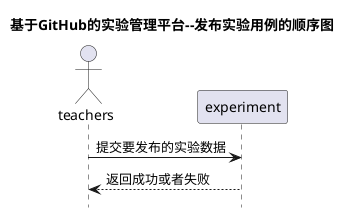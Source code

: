 @startuml
title 基于GitHub的实验管理平台--发布实验用例的顺序图
hide footbox
actor teachers

teachers -> experiment :提交要发布的实验数据
experiment -->teachers :返回成功或者失败


@enduml
